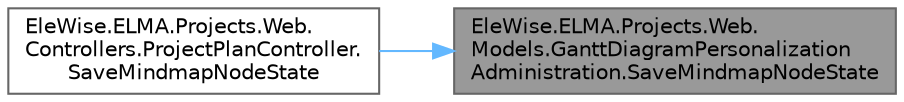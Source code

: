 digraph "EleWise.ELMA.Projects.Web.Models.GanttDiagramPersonalizationAdministration.SaveMindmapNodeState"
{
 // LATEX_PDF_SIZE
  bgcolor="transparent";
  edge [fontname=Helvetica,fontsize=10,labelfontname=Helvetica,labelfontsize=10];
  node [fontname=Helvetica,fontsize=10,shape=box,height=0.2,width=0.4];
  rankdir="RL";
  Node1 [id="Node000001",label="EleWise.ELMA.Projects.Web.\lModels.GanttDiagramPersonalization\lAdministration.SaveMindmapNodeState",height=0.2,width=0.4,color="gray40", fillcolor="grey60", style="filled", fontcolor="black",tooltip="Сохранить свёрнутость узла плана проекта для mindmap."];
  Node1 -> Node2 [id="edge1_Node000001_Node000002",dir="back",color="steelblue1",style="solid",tooltip=" "];
  Node2 [id="Node000002",label="EleWise.ELMA.Projects.Web.\lControllers.ProjectPlanController.\lSaveMindmapNodeState",height=0.2,width=0.4,color="grey40", fillcolor="white", style="filled",URL="$class_ele_wise_1_1_e_l_m_a_1_1_projects_1_1_web_1_1_controllers_1_1_project_plan_controller.html#a46439e2968db6bae683b2fa453a55e38",tooltip="Сохранить свёрнутость узла плана проекта для mindmap."];
}
